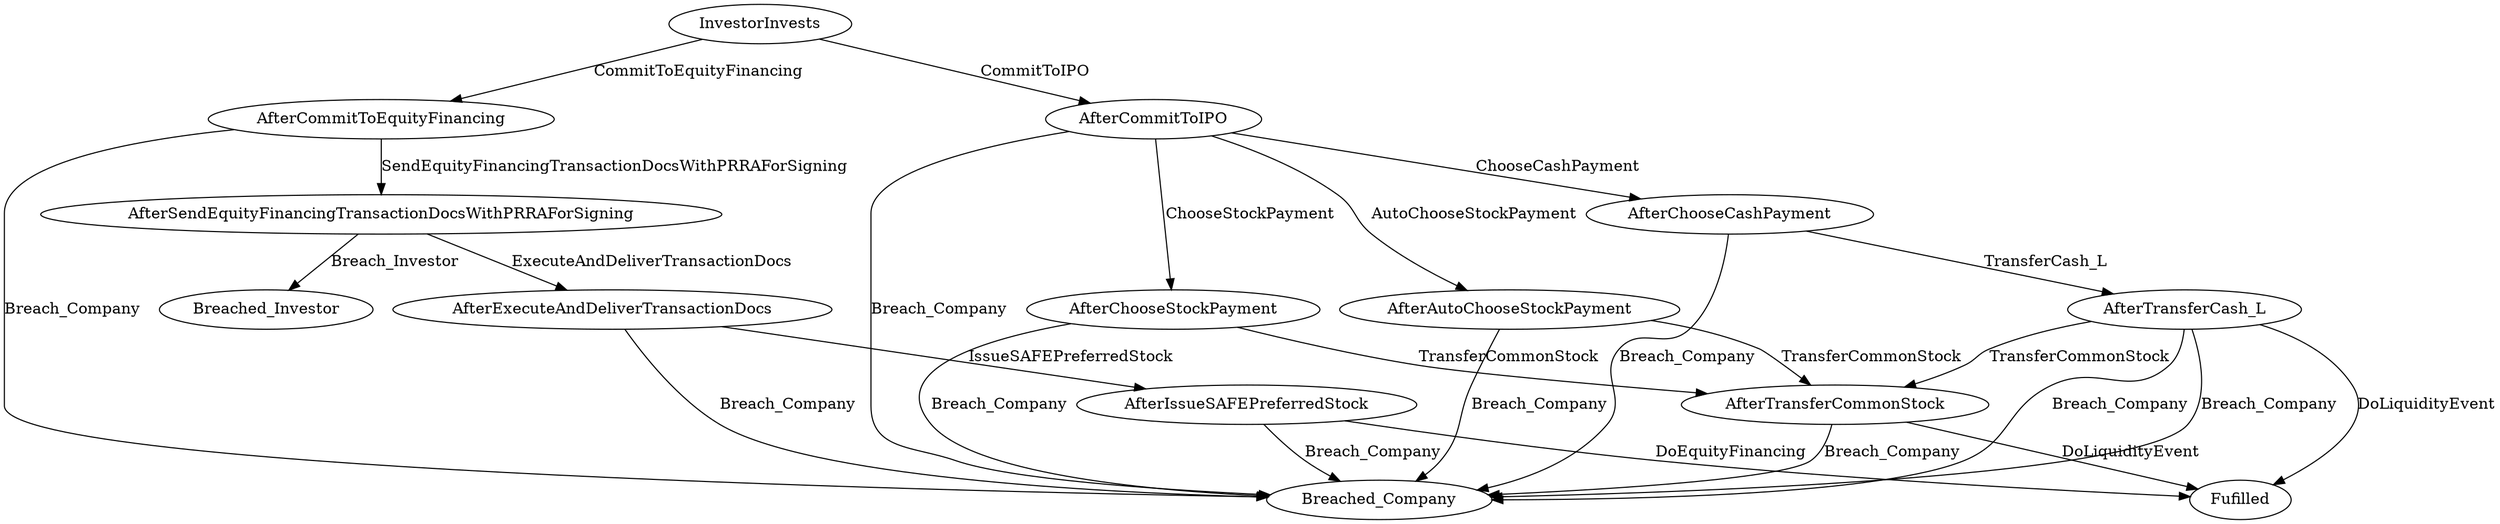 // THIS IS A GENERATED FILE. DO NOT EDIT.

digraph safe_tutorial {    
    Fulfilled[label=Fufilled];
    InvestorInvests[label=InvestorInvests]
        
    
         
    
    
    
    
    InvestorInvests -> AfterCommitToEquityFinancing [label=CommitToEquityFinancing];
	InvestorInvests -> AfterCommitToIPO [label=CommitToIPO];
	AfterCommitToEquityFinancing -> AfterSendEquityFinancingTransactionDocsWithPRRAForSigning [label=SendEquityFinancingTransactionDocsWithPRRAForSigning];
	AfterCommitToEquityFinancing -> Breached_Company [label=Breach_Company];
	AfterSendEquityFinancingTransactionDocsWithPRRAForSigning -> AfterExecuteAndDeliverTransactionDocs [label=ExecuteAndDeliverTransactionDocs];
	AfterSendEquityFinancingTransactionDocsWithPRRAForSigning -> Breached_Investor [label=Breach_Investor];
	AfterExecuteAndDeliverTransactionDocs -> AfterIssueSAFEPreferredStock [label=IssueSAFEPreferredStock];
	AfterExecuteAndDeliverTransactionDocs -> Breached_Company [label=Breach_Company];
	AfterIssueSAFEPreferredStock -> Fulfilled [label=DoEquityFinancing];
	AfterIssueSAFEPreferredStock -> Breached_Company [label=Breach_Company];
	AfterCommitToIPO -> AfterChooseCashPayment [label=ChooseCashPayment];
	AfterCommitToIPO -> AfterChooseStockPayment [label=ChooseStockPayment];
	AfterCommitToIPO -> AfterAutoChooseStockPayment [label=AutoChooseStockPayment];
	AfterCommitToIPO -> Breached_Company [label=Breach_Company];
	AfterAutoChooseStockPayment -> AfterTransferCommonStock [label=TransferCommonStock];
	AfterAutoChooseStockPayment -> Breached_Company [label=Breach_Company];
	AfterChooseStockPayment -> AfterTransferCommonStock [label=TransferCommonStock];
	AfterChooseStockPayment -> Breached_Company [label=Breach_Company];
	AfterTransferCommonStock -> Fulfilled [label=DoLiquidityEvent];
	AfterTransferCommonStock -> Breached_Company [label=Breach_Company];
	AfterChooseCashPayment -> AfterTransferCash_L [label=TransferCash_L];
	AfterChooseCashPayment -> Breached_Company [label=Breach_Company];
	AfterTransferCash_L -> AfterTransferCommonStock [label=TransferCommonStock];
	AfterTransferCash_L -> Breached_Company [label=Breach_Company];
	AfterTransferCash_L -> Fulfilled [label=DoLiquidityEvent];
	AfterTransferCash_L -> Breached_Company [label=Breach_Company];
	     
    
       
}